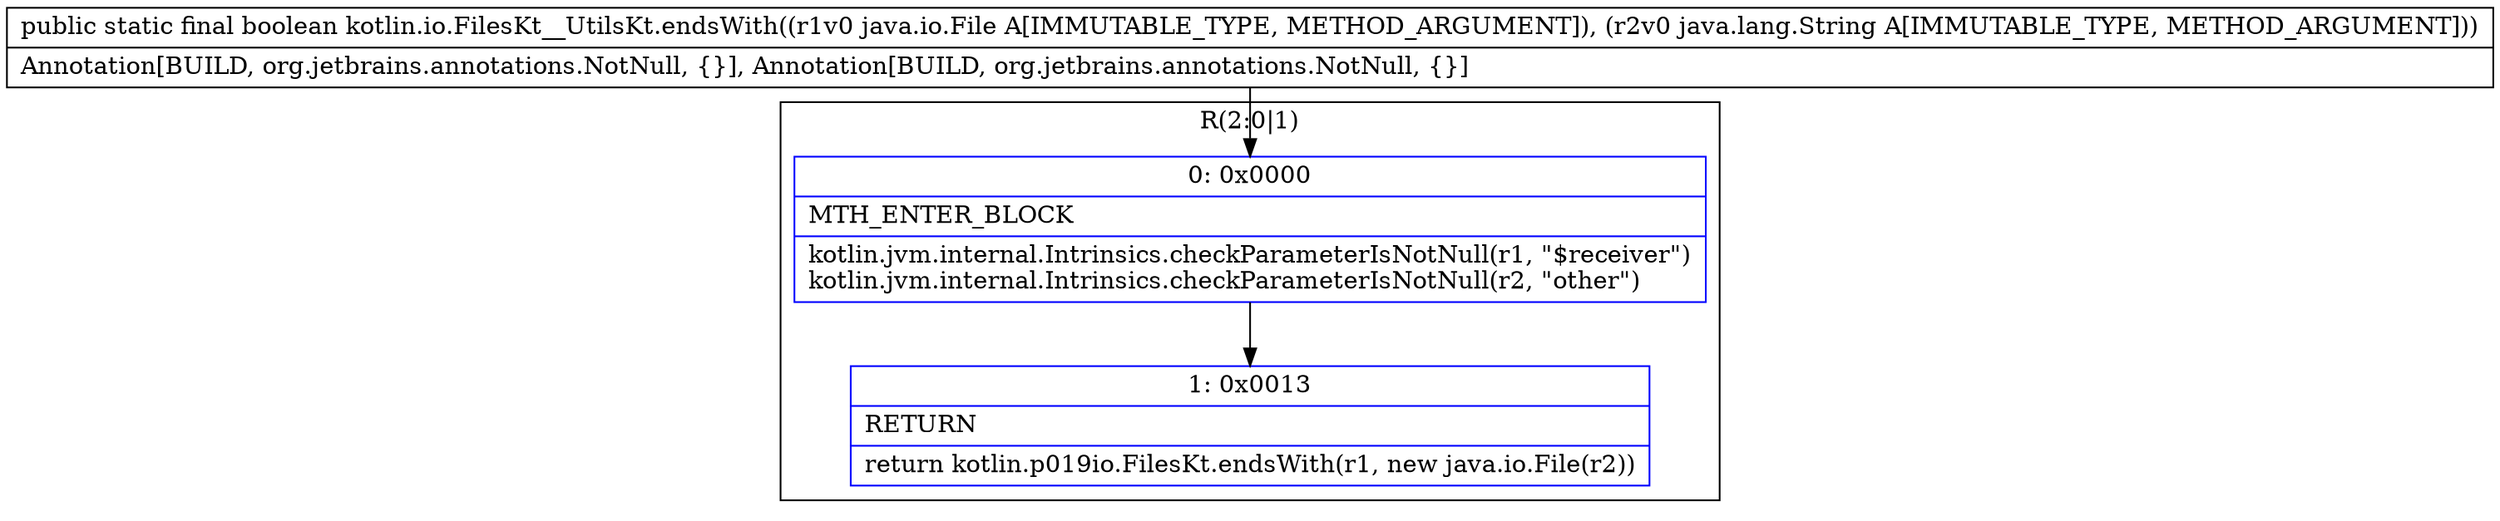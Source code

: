 digraph "CFG forkotlin.io.FilesKt__UtilsKt.endsWith(Ljava\/io\/File;Ljava\/lang\/String;)Z" {
subgraph cluster_Region_283078717 {
label = "R(2:0|1)";
node [shape=record,color=blue];
Node_0 [shape=record,label="{0\:\ 0x0000|MTH_ENTER_BLOCK\l|kotlin.jvm.internal.Intrinsics.checkParameterIsNotNull(r1, \"$receiver\")\lkotlin.jvm.internal.Intrinsics.checkParameterIsNotNull(r2, \"other\")\l}"];
Node_1 [shape=record,label="{1\:\ 0x0013|RETURN\l|return kotlin.p019io.FilesKt.endsWith(r1, new java.io.File(r2))\l}"];
}
MethodNode[shape=record,label="{public static final boolean kotlin.io.FilesKt__UtilsKt.endsWith((r1v0 java.io.File A[IMMUTABLE_TYPE, METHOD_ARGUMENT]), (r2v0 java.lang.String A[IMMUTABLE_TYPE, METHOD_ARGUMENT]))  | Annotation[BUILD, org.jetbrains.annotations.NotNull, \{\}], Annotation[BUILD, org.jetbrains.annotations.NotNull, \{\}]\l}"];
MethodNode -> Node_0;
Node_0 -> Node_1;
}


